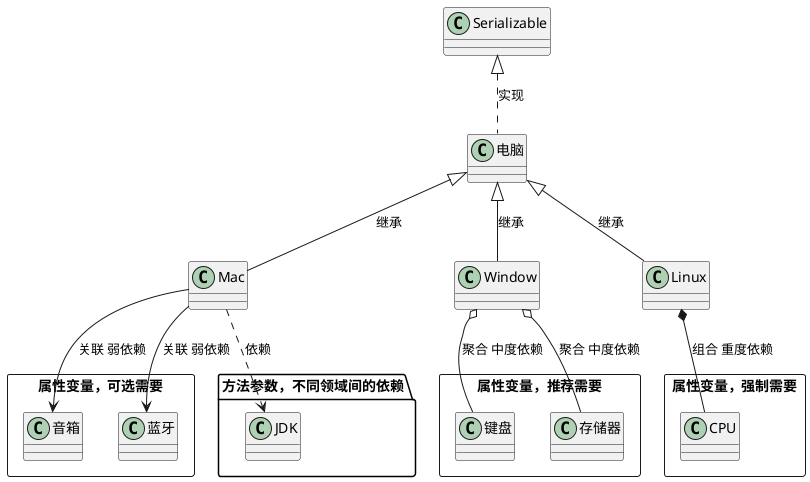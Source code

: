@startuml


Serializable <|.. 电脑 : 实现
电脑 <|-- Mac : 继承
电脑 <|-- Window : 继承
电脑 <|-- Linux : 继承
package 属性变量，可选需要  <<Rectangle>> {
    Mac --> 音箱 : 关联 弱依赖
    Mac --> 蓝牙 : 关联 弱依赖
}
package 属性变量，推荐需要  <<Rectangle>> {
    Window o-- 键盘 : 聚合 中度依赖
    Window o-- 存储器 : 聚合 中度依赖
}
package 属性变量，强制需要  <<Rectangle>> {
    Linux *-- CPU : 组合 重度依赖
}
package 方法参数，不同领域间的依赖 {
    Mac ..> JDK : 依赖
}

@enduml